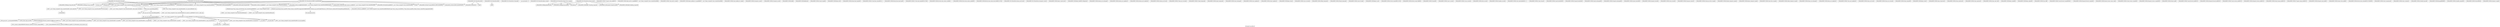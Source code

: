 digraph "Call graph: fix_aveforce.ll" {
	label="Call graph: fix_aveforce.ll";

	Node0x55ee7d870120 [shape=record,label="{_ZN9LAMMPS_NS11FixAveForceC2EPNS_6LAMMPSEiPPc}"];
	Node0x55ee7d870120 -> Node0x55ee7d7e7550;
	Node0x55ee7d870120 -> Node0x55ee7d8503e0;
	Node0x55ee7d870120 -> Node0x55ee7d83edd0;
	Node0x55ee7d870120 -> Node0x55ee7d82d020;
	Node0x55ee7d870120 -> Node0x55ee7d8b8020;
	Node0x55ee7d870120 -> Node0x55ee7d8772f0;
	Node0x55ee7d870120 -> Node0x55ee7d8b82c0;
	Node0x55ee7d870120 -> Node0x55ee7d7e82c0;
	Node0x55ee7d870120 -> Node0x55ee7d7f9ed0;
	Node0x55ee7d870120 -> Node0x55ee7d82bb70;
	Node0x55ee7d870120 -> Node0x55ee7d8ad9b0;
	Node0x55ee7d870120 -> Node0x55ee7d870090;
	Node0x55ee7d870120 -> Node0x55ee7d7e7fd0;
	Node0x55ee7d80a960 [shape=record,label="{_ZdlPv}"];
	Node0x55ee7d80c2c0 [shape=record,label="{_ZN9LAMMPS_NS11FixAveForce7setmaskEv}"];
	Node0x55ee7d80d400 [shape=record,label="{_ZN9LAMMPS_NS11FixAveForce4initEv}"];
	Node0x55ee7d80d400 -> Node0x55ee7d80e6b0;
	Node0x55ee7d80d400 -> Node0x55ee7d8503e0;
	Node0x55ee7d80d400 -> Node0x55ee7d83edd0;
	Node0x55ee7d80d400 -> Node0x55ee7d8b8020;
	Node0x55ee7d80d400 -> Node0x55ee7d8b82c0;
	Node0x55ee7d80d400 -> Node0x55ee7d8772f0;
	Node0x55ee7d80d400 -> Node0x55ee7d8c6b10;
	Node0x55ee7d80d400 -> Node0x55ee7d7e7fd0;
	Node0x55ee7d80d400 -> Node0x55ee7d7f9ed0;
	Node0x55ee7d80d400 -> Node0x55ee7d82bb70;
	Node0x55ee7d80d400 -> Node0x55ee7d8c6a90;
	Node0x55ee7d7e7550 [shape=record,label="{_ZN9LAMMPS_NS3FixC2EPNS_6LAMMPSEiPPc}"];
	Node0x55ee7d8772f0 [shape=record,label="{_ZN9LAMMPS_NS5Error3allERKNSt7__cxx1112basic_stringIcSt11char_traitsIcESaIcEEEiS8_}"];
	Node0x55ee7d8503e0 [shape=record,label="{_ZNSaIcEC1Ev}"];
	Node0x55ee7d83edd0 [shape=record,label="{_ZNSt7__cxx1112basic_stringIcSt11char_traitsIcESaIcEEC2IS3_EEPKcRKS3_}"];
	Node0x55ee7d83edd0 -> Node0x55ee7d7e8c70;
	Node0x55ee7d83edd0 -> Node0x55ee7d7e7900;
	Node0x55ee7d83edd0 -> Node0x55ee7d7e7a80;
	Node0x55ee7d83edd0 -> Node0x55ee7d81c670;
	Node0x55ee7d83edd0 -> Node0x55ee7d8035d0;
	Node0x55ee7d803350 [shape=record,label="{__gxx_personality_v0}"];
	Node0x55ee7d8b82c0 [shape=record,label="{_ZNSt7__cxx1112basic_stringIcSt11char_traitsIcESaIcEED1Ev}"];
	Node0x55ee7d8b8020 [shape=record,label="{_ZNSaIcED1Ev}"];
	Node0x55ee7d7e7fd0 [shape=record,label="{_ZN9LAMMPS_NS5utils8strmatchERKNSt7__cxx1112basic_stringIcSt11char_traitsIcESaIcEEES8_}"];
	Node0x55ee7d7e82c0 [shape=record,label="{_ZN9LAMMPS_NS5utils6strdupERKNSt7__cxx1112basic_stringIcSt11char_traitsIcESaIcEEE}"];
	Node0x55ee7d8ad9b0 [shape=record,label="{strcmp}"];
	Node0x55ee7d870090 [shape=record,label="{_ZN9LAMMPS_NS5utils7numericEPKciS2_bPNS_6LAMMPSE}"];
	Node0x55ee7d82bb70 [shape=record,label="{_ZNK9LAMMPS_NS6Domain16get_region_by_idERKNSt7__cxx1112basic_stringIcSt11char_traitsIcESaIcEEE}"];
	Node0x55ee7d7f9ed0 [shape=record,label="{_ZN9LAMMPS_NS5Error3allIJRPcEEEvRKNSt7__cxx1112basic_stringIcSt11char_traitsIcESaIcEEEiSB_DpOT_}"];
	Node0x55ee7d7f9ed0 -> Node0x55ee7d800230;
	Node0x55ee7d7f9ed0 -> Node0x55ee7d8020c0;
	Node0x55ee7d7f9ed0 -> Node0x55ee7d805aa0;
	Node0x55ee7d82d020 [shape=record,label="{_ZN9LAMMPS_NS3FixD2Ev}"];
	Node0x55ee7d806330 [shape=record,label="{_ZN9LAMMPS_NS11FixAveForceD2Ev}"];
	Node0x55ee7d806330 -> Node0x55ee7d8078e0;
	Node0x55ee7d806330 -> Node0x55ee7d82d020;
	Node0x55ee7d8078e0 [shape=record,label="{_ZdaPv}"];
	Node0x55ee7d809670 [shape=record,label="{_ZN9LAMMPS_NS11FixAveForceD0Ev}"];
	Node0x55ee7d809670 -> Node0x55ee7d80a960;
	Node0x55ee7d80e6b0 [shape=record,label="{_ZN9LAMMPS_NS8Variable4findEPKc}"];
	Node0x55ee7d8c6a90 [shape=record,label="{_ZN9LAMMPS_NS8Variable10equalstyleEi}"];
	Node0x55ee7d8c6b10 [shape=record,label="{__dynamic_cast}"];
	Node0x55ee7d8c6bf0 [shape=record,label="{_ZN9LAMMPS_NS11FixAveForce5setupEi}"];
	Node0x55ee7d8c6bf0 -> Node0x55ee7d8503e0;
	Node0x55ee7d8c6bf0 -> Node0x55ee7d83edd0;
	Node0x55ee7d8c6bf0 -> Node0x55ee7d80f940;
	Node0x55ee7d8c6bf0 -> Node0x55ee7d8c6b10;
	Node0x55ee7d8c6bf0 -> Node0x55ee7d7e7fd0;
	Node0x55ee7d8c6bf0 -> Node0x55ee7d8b82c0;
	Node0x55ee7d8c6bf0 -> Node0x55ee7d8b8020;
	Node0x55ee7d8c6bf0 -> Node0x55ee7d8c6d50;
	Node0x55ee7d8c6d50 [shape=record,label="{_ZN9LAMMPS_NS5Respa13copy_flevel_fEi}"];
	Node0x55ee7d80f940 [shape=record,label="{_ZN9LAMMPS_NS5Respa13copy_f_flevelEi}"];
	Node0x55ee7d812610 [shape=record,label="{_ZN9LAMMPS_NS11FixAveForce9min_setupEi}"];
	Node0x55ee7d8142b0 [shape=record,label="{_ZN9LAMMPS_NS11FixAveForce10post_forceEi}"];
	Node0x55ee7d8142b0 -> Node0x55ee7d8163b0;
	Node0x55ee7d8142b0 -> Node0x55ee7d8180f0;
	Node0x55ee7d8142b0 -> Node0x55ee7d818770;
	Node0x55ee7d8142b0 -> Node0x55ee7d819860;
	Node0x55ee7d8142b0 -> Node0x55ee7d81ab70;
	Node0x55ee7d8142b0 -> Node0x55ee7d81c210;
	Node0x55ee7d8864a0 [shape=record,label="{_ZN9LAMMPS_NS3Fix17unpack_write_gridEiPvPi}"];
	Node0x55ee7d887d00 [shape=record,label="{_ZN9LAMMPS_NS3Fix16get_grid_by_nameERKNSt7__cxx1112basic_stringIcSt11char_traitsIcESaIcEEERi}"];
	Node0x55ee7d88b000 [shape=record,label="{_ZN9LAMMPS_NS3Fix17get_grid_by_indexEi}"];
	Node0x55ee7d88c210 [shape=record,label="{_ZN9LAMMPS_NS3Fix20get_griddata_by_nameEiRKNSt7__cxx1112basic_stringIcSt11char_traitsIcESaIcEEERi}"];
	Node0x55ee7d88d680 [shape=record,label="{_ZN9LAMMPS_NS3Fix21get_griddata_by_indexEi}"];
	Node0x55ee7d88e6f0 [shape=record,label="{_ZN9LAMMPS_NS3Fix14compute_scalarEv}"];
	Node0x55ee7d88fd50 [shape=record,label="{_ZN9LAMMPS_NS3Fix13compute_arrayEii}"];
	Node0x55ee7d891170 [shape=record,label="{_ZN9LAMMPS_NS3Fix3dofEi}"];
	Node0x55ee7d892550 [shape=record,label="{_ZN9LAMMPS_NS3Fix6deformEi}"];
	Node0x55ee7d893590 [shape=record,label="{_ZN9LAMMPS_NS3Fix12reset_targetEd}"];
	Node0x55ee7d8a54d0 [shape=record,label="{_ZN9LAMMPS_NS3Fix8reset_dtEv}"];
	Node0x55ee7d821ac0 [shape=record,label="{_ZN9LAMMPS_NS3Fix16read_data_headerEPc}"];
	Node0x55ee7d8a7cd0 [shape=record,label="{_ZN9LAMMPS_NS3Fix17read_data_sectionEPciS1_i}"];
	Node0x55ee7d823430 [shape=record,label="{_ZN9LAMMPS_NS3Fix20read_data_skip_linesEPc}"];
	Node0x55ee7d8a8ae0 [shape=record,label="{_ZN9LAMMPS_NS3Fix17write_data_headerEP8_IO_FILEi}"];
	Node0x55ee7d8aa820 [shape=record,label="{_ZN9LAMMPS_NS3Fix23write_data_section_sizeEiRiS1_}"];
	Node0x55ee7d8ab300 [shape=record,label="{_ZN9LAMMPS_NS3Fix23write_data_section_packEiPPd}"];
	Node0x55ee7d8aced0 [shape=record,label="{_ZN9LAMMPS_NS3Fix26write_data_section_keywordEiP8_IO_FILE}"];
	Node0x55ee7d8163b0 [shape=record,label="{_ZN9LAMMPS_NS6Region8prematchEv}"];
	Node0x55ee7d8180f0 [shape=record,label="{_ZN9LAMMPS_NS6Region5matchEddd}"];
	Node0x55ee7d818770 [shape=record,label="{MPI_Allreduce}"];
	Node0x55ee7d819860 [shape=record,label="{_ZN9LAMMPS_NS6Modify17clearstep_computeEv}"];
	Node0x55ee7d81ab70 [shape=record,label="{_ZN9LAMMPS_NS8Variable13compute_equalEi}"];
	Node0x55ee7d81c210 [shape=record,label="{_ZN9LAMMPS_NS6Modify15addstep_computeEl}"];
	Node0x55ee7d81ecc0 [shape=record,label="{_ZN9LAMMPS_NS11FixAveForce16post_force_respaEiii}"];
	Node0x55ee7d81ecc0 -> Node0x55ee7d8163b0;
	Node0x55ee7d81ecc0 -> Node0x55ee7d8180f0;
	Node0x55ee7d81ecc0 -> Node0x55ee7d818770;
	Node0x55ee7d823520 [shape=record,label="{_ZN9LAMMPS_NS11FixAveForce14min_post_forceEi}"];
	Node0x55ee7d800d60 [shape=record,label="{_ZN9LAMMPS_NS11FixAveForce14compute_vectorEi}"];
	Node0x55ee7d824530 [shape=record,label="{_ZN9LAMMPS_NS3Fix16post_constructorEv}"];
	Node0x55ee7d8248d0 [shape=record,label="{_ZN9LAMMPS_NS3Fix9init_listEiPNS_9NeighListE}"];
	Node0x55ee7d825d40 [shape=record,label="{_ZN9LAMMPS_NS3Fix18setup_pre_exchangeEv}"];
	Node0x55ee7d827500 [shape=record,label="{_ZN9LAMMPS_NS3Fix18setup_pre_neighborEv}"];
	Node0x55ee7d827e60 [shape=record,label="{_ZN9LAMMPS_NS3Fix19setup_post_neighborEv}"];
	Node0x55ee7d8289d0 [shape=record,label="{_ZN9LAMMPS_NS3Fix15setup_pre_forceEi}"];
	Node0x55ee7d8290d0 [shape=record,label="{_ZN9LAMMPS_NS3Fix17setup_pre_reverseEii}"];
	Node0x55ee7d82d240 [shape=record,label="{_ZN9LAMMPS_NS3Fix17initial_integrateEi}"];
	Node0x55ee7d82f2d0 [shape=record,label="{_ZN9LAMMPS_NS3Fix14post_integrateEv}"];
	Node0x55ee7d830140 [shape=record,label="{_ZN9LAMMPS_NS3Fix12pre_exchangeEv}"];
	Node0x55ee7d830970 [shape=record,label="{_ZN9LAMMPS_NS3Fix12pre_neighborEv}"];
	Node0x55ee7d831fa0 [shape=record,label="{_ZN9LAMMPS_NS3Fix13post_neighborEv}"];
	Node0x55ee7d832d40 [shape=record,label="{_ZN9LAMMPS_NS3Fix9pre_forceEi}"];
	Node0x55ee7d833bc0 [shape=record,label="{_ZN9LAMMPS_NS3Fix11pre_reverseEii}"];
	Node0x55ee7d836380 [shape=record,label="{_ZN9LAMMPS_NS3Fix15final_integrateEv}"];
	Node0x55ee7d837550 [shape=record,label="{_ZN9LAMMPS_NS3Fix15fused_integrateEi}"];
	Node0x55ee7d838a10 [shape=record,label="{_ZN9LAMMPS_NS3Fix11end_of_stepEv}"];
	Node0x55ee7d839240 [shape=record,label="{_ZN9LAMMPS_NS3Fix8post_runEv}"];
	Node0x55ee7d83abb0 [shape=record,label="{_ZN9LAMMPS_NS3Fix13write_restartEP8_IO_FILE}"];
	Node0x55ee7d83b900 [shape=record,label="{_ZN9LAMMPS_NS3Fix18write_restart_fileEPKc}"];
	Node0x55ee7d83c780 [shape=record,label="{_ZN9LAMMPS_NS3Fix7restartEPc}"];
	Node0x55ee7d83dc60 [shape=record,label="{_ZN9LAMMPS_NS3Fix11grow_arraysEi}"];
	Node0x55ee7d83e490 [shape=record,label="{_ZN9LAMMPS_NS3Fix11copy_arraysEiii}"];
	Node0x55ee7d83f180 [shape=record,label="{_ZN9LAMMPS_NS3Fix10set_arraysEi}"];
	Node0x55ee7d8a94b0 [shape=record,label="{_ZN9LAMMPS_NS3Fix13update_arraysEii}"];
	Node0x55ee7d840610 [shape=record,label="{_ZN9LAMMPS_NS3Fix12set_moleculeEiiiPdS1_S1_}"];
	Node0x55ee7d841690 [shape=record,label="{_ZN9LAMMPS_NS3Fix11clear_bonusEv}"];
	Node0x55ee7d841df0 [shape=record,label="{_ZN9LAMMPS_NS3Fix11pack_borderEiPiPd}"];
	Node0x55ee7d8435e0 [shape=record,label="{_ZN9LAMMPS_NS3Fix13unpack_borderEiiPd}"];
	Node0x55ee7d846080 [shape=record,label="{_ZN9LAMMPS_NS3Fix13pack_exchangeEiPd}"];
	Node0x55ee7d847de0 [shape=record,label="{_ZN9LAMMPS_NS3Fix15unpack_exchangeEiPd}"];
	Node0x55ee7d84b380 [shape=record,label="{_ZN9LAMMPS_NS3Fix12pack_restartEiPd}"];
	Node0x55ee7d84ccb0 [shape=record,label="{_ZN9LAMMPS_NS3Fix14unpack_restartEii}"];
	Node0x55ee7d84e4a0 [shape=record,label="{_ZN9LAMMPS_NS3Fix12size_restartEi}"];
	Node0x55ee7d84f110 [shape=record,label="{_ZN9LAMMPS_NS3Fix15maxsize_restartEv}"];
	Node0x55ee7d8504f0 [shape=record,label="{_ZN9LAMMPS_NS3Fix21setup_pre_force_respaEii}"];
	Node0x55ee7d850dc0 [shape=record,label="{_ZN9LAMMPS_NS3Fix23initial_integrate_respaEiii}"];
	Node0x55ee7d851630 [shape=record,label="{_ZN9LAMMPS_NS3Fix20post_integrate_respaEii}"];
	Node0x55ee7d852850 [shape=record,label="{_ZN9LAMMPS_NS3Fix15pre_force_respaEiii}"];
	Node0x55ee7d856e90 [shape=record,label="{_ZN9LAMMPS_NS3Fix21final_integrate_respaEii}"];
	Node0x55ee7d858000 [shape=record,label="{_ZN9LAMMPS_NS3Fix16min_pre_exchangeEv}"];
	Node0x55ee7d858eb0 [shape=record,label="{_ZN9LAMMPS_NS3Fix16min_pre_neighborEv}"];
	Node0x55ee7d859fc0 [shape=record,label="{_ZN9LAMMPS_NS3Fix17min_post_neighborEv}"];
	Node0x55ee7d85aad0 [shape=record,label="{_ZN9LAMMPS_NS3Fix13min_pre_forceEi}"];
	Node0x55ee7d85bb00 [shape=record,label="{_ZN9LAMMPS_NS3Fix15min_pre_reverseEii}"];
	Node0x55ee7d85cb70 [shape=record,label="{_ZN9LAMMPS_NS3Fix10min_energyEPd}"];
	Node0x55ee7d85dc40 [shape=record,label="{_ZN9LAMMPS_NS3Fix9min_storeEv}"];
	Node0x55ee7d85f780 [shape=record,label="{_ZN9LAMMPS_NS3Fix14min_clearstoreEv}"];
	Node0x55ee7d860eb0 [shape=record,label="{_ZN9LAMMPS_NS3Fix13min_pushstoreEv}"];
	Node0x55ee7d864500 [shape=record,label="{_ZN9LAMMPS_NS3Fix12min_popstoreEv}"];
	Node0x55ee7d864ad0 [shape=record,label="{_ZN9LAMMPS_NS3Fix13min_reset_refEv}"];
	Node0x55ee7d865870 [shape=record,label="{_ZN9LAMMPS_NS3Fix8min_stepEdPd}"];
	Node0x55ee7d86a1f0 [shape=record,label="{_ZN9LAMMPS_NS3Fix9max_alphaEPd}"];
	Node0x55ee7d870680 [shape=record,label="{_ZN9LAMMPS_NS3Fix7min_dofEv}"];
	Node0x55ee7d875c80 [shape=record,label="{_ZN9LAMMPS_NS3Fix17pack_forward_commEiPiPdiS1_}"];
	Node0x55ee7d876610 [shape=record,label="{_ZN9LAMMPS_NS3Fix19unpack_forward_commEiiPd}"];
	Node0x55ee7d879110 [shape=record,label="{_ZN9LAMMPS_NS3Fix22pack_reverse_comm_sizeEii}"];
	Node0x55ee7d879d60 [shape=record,label="{_ZN9LAMMPS_NS3Fix17pack_reverse_commEiiPd}"];
	Node0x55ee7d87b9b0 [shape=record,label="{_ZN9LAMMPS_NS3Fix19unpack_reverse_commEiPiPd}"];
	Node0x55ee7d87d420 [shape=record,label="{_ZN9LAMMPS_NS3Fix10reset_gridEv}"];
	Node0x55ee7d87df90 [shape=record,label="{_ZN9LAMMPS_NS3Fix17pack_forward_gridEiPviPi}"];
	Node0x55ee7d87ea70 [shape=record,label="{_ZN9LAMMPS_NS3Fix19unpack_forward_gridEiPviPi}"];
	Node0x55ee7d87f870 [shape=record,label="{_ZN9LAMMPS_NS3Fix17pack_reverse_gridEiPviPi}"];
	Node0x55ee7d8805b0 [shape=record,label="{_ZN9LAMMPS_NS3Fix19unpack_reverse_gridEiPviPi}"];
	Node0x55ee7d881710 [shape=record,label="{_ZN9LAMMPS_NS3Fix15pack_remap_gridEiPviPi}"];
	Node0x55ee7d882590 [shape=record,label="{_ZN9LAMMPS_NS3Fix17unpack_remap_gridEiPviPi}"];
	Node0x55ee7d8833f0 [shape=record,label="{_ZN9LAMMPS_NS3Fix16unpack_read_gridEiPc}"];
	Node0x55ee7d8854f0 [shape=record,label="{_ZN9LAMMPS_NS3Fix15pack_write_gridEiPv}"];
	Node0x55ee7d8aaab0 [shape=record,label="{_ZN9LAMMPS_NS3Fix18write_data_sectionEiP8_IO_FILEiPPdi}"];
	Node0x55ee7d8ab1f0 [shape=record,label="{_ZN9LAMMPS_NS3Fix13zero_momentumEv}"];
	Node0x55ee7d8af220 [shape=record,label="{_ZN9LAMMPS_NS3Fix13zero_rotationEv}"];
	Node0x55ee7d8af7d0 [shape=record,label="{_ZN9LAMMPS_NS3Fix15rebuild_specialEv}"];
	Node0x55ee7d8b1070 [shape=record,label="{_ZN9LAMMPS_NS3Fix5imageERPiRPPd}"];
	Node0x55ee7d8b24c0 [shape=record,label="{_ZN9LAMMPS_NS3Fix12modify_paramEiPPc}"];
	Node0x55ee7d8b2eb0 [shape=record,label="{_ZN9LAMMPS_NS3Fix7extractEPKcRi}"];
	Node0x55ee7d88bc80 [shape=record,label="{_ZN9LAMMPS_NS3Fix12memory_usageEv}"];
	Node0x55ee7d7e8c70 [shape=record,label="{_ZNSt7__cxx1112basic_stringIcSt11char_traitsIcESaIcEE13_M_local_dataEv}"];
	Node0x55ee7d7e7900 [shape=record,label="{_ZNSt7__cxx1112basic_stringIcSt11char_traitsIcESaIcEE12_Alloc_hiderC1EPcRKS3_}"];
	Node0x55ee7d81c670 [shape=record,label="{_ZNSt7__cxx1112basic_stringIcSt11char_traitsIcESaIcEE12_M_constructIPKcEEvT_S8_}"];
	Node0x55ee7d81c670 -> Node0x55ee7d84cd20;
	Node0x55ee7d7e7a80 [shape=record,label="{_ZNSt11char_traitsIcE6lengthEPKc}"];
	Node0x55ee7d7e7a80 -> Node0x55ee7d824180;
	Node0x55ee7d7e7a80 -> Node0x55ee7d81b8a0;
	Node0x55ee7d8035d0 [shape=record,label="{_ZNSt7__cxx1112basic_stringIcSt11char_traitsIcESaIcEE12_Alloc_hiderD2Ev}"];
	Node0x55ee7d8035d0 -> Node0x55ee7d878400;
	Node0x55ee7d84cd20 [shape=record,label="{_ZNSt7__cxx1112basic_stringIcSt11char_traitsIcESaIcEE16_M_construct_auxIPKcEEvT_S8_St12__false_type}"];
	Node0x55ee7d84cd20 -> Node0x55ee7d889e80;
	Node0x55ee7d889e80 [shape=record,label="{_ZNSt7__cxx1112basic_stringIcSt11char_traitsIcESaIcEE12_M_constructIPKcEEvT_S8_St20forward_iterator_tag}"];
	Node0x55ee7d889e80 -> Node0x55ee7d817570;
	Node0x55ee7d889e80 -> Node0x55ee7d877840;
	Node0x55ee7d889e80 -> Node0x55ee7d878810;
	Node0x55ee7d889e80 -> Node0x55ee7d88a720;
	Node0x55ee7d889e80 -> Node0x55ee7d87a2a0;
	Node0x55ee7d889e80 -> Node0x55ee7d8c6580;
	Node0x55ee7d889e80 -> Node0x55ee7d8c6600;
	Node0x55ee7d889e80 -> Node0x55ee7d8c6680;
	Node0x55ee7d889e80 -> Node0x55ee7d8c6700;
	Node0x55ee7d889e80 -> Node0x55ee7d8c7570;
	Node0x55ee7d889e80 -> Node0x55ee7d8c75f0;
	Node0x55ee7d889e80 -> Node0x55ee7d8c7670;
	Node0x55ee7d889e80 -> Node0x55ee7d8c76f0;
	Node0x55ee7d889e80 -> Node0x55ee7d8c7770;
	Node0x55ee7d817570 [shape=record,label="{_ZN9__gnu_cxx17__is_null_pointerIKcEEbPT_}"];
	Node0x55ee7d877840 [shape=record,label="{_ZSt19__throw_logic_errorPKc}"];
	Node0x55ee7d878810 [shape=record,label="{_ZSt8distanceIPKcENSt15iterator_traitsIT_E15difference_typeES3_S3_}"];
	Node0x55ee7d878810 -> Node0x55ee7d8c77f0;
	Node0x55ee7d878810 -> Node0x55ee7d8c7870;
	Node0x55ee7d87a2a0 [shape=record,label="{_ZNSt7__cxx1112basic_stringIcSt11char_traitsIcESaIcEE7_M_dataEPc}"];
	Node0x55ee7d88a720 [shape=record,label="{_ZNSt7__cxx1112basic_stringIcSt11char_traitsIcESaIcEE9_M_createERmm}"];
	Node0x55ee7d8c6580 [shape=record,label="{_ZNSt7__cxx1112basic_stringIcSt11char_traitsIcESaIcEE11_M_capacityEm}"];
	Node0x55ee7d8c6680 [shape=record,label="{_ZNSt7__cxx1112basic_stringIcSt11char_traitsIcESaIcEE13_S_copy_charsEPcPKcS7_}"];
	Node0x55ee7d8c6600 [shape=record,label="{_ZNKSt7__cxx1112basic_stringIcSt11char_traitsIcESaIcEE7_M_dataEv}"];
	Node0x55ee7d8c6700 [shape=record,label="{__cxa_begin_catch}"];
	Node0x55ee7d8c7570 [shape=record,label="{_ZNSt7__cxx1112basic_stringIcSt11char_traitsIcESaIcEE10_M_disposeEv}"];
	Node0x55ee7d8c75f0 [shape=record,label="{__cxa_rethrow}"];
	Node0x55ee7d8c7670 [shape=record,label="{__cxa_end_catch}"];
	Node0x55ee7d8c7770 [shape=record,label="{__clang_call_terminate}"];
	Node0x55ee7d8c7770 -> Node0x55ee7d8c6700;
	Node0x55ee7d8c7770 -> Node0x55ee7d8c78f0;
	Node0x55ee7d8c78f0 [shape=record,label="{_ZSt9terminatev}"];
	Node0x55ee7d8c76f0 [shape=record,label="{_ZNSt7__cxx1112basic_stringIcSt11char_traitsIcESaIcEE13_M_set_lengthEm}"];
	Node0x55ee7d8c7870 [shape=record,label="{_ZSt10__distanceIPKcENSt15iterator_traitsIT_E15difference_typeES3_S3_St26random_access_iterator_tag}"];
	Node0x55ee7d8c77f0 [shape=record,label="{_ZSt19__iterator_categoryIPKcENSt15iterator_traitsIT_E17iterator_categoryERKS3_}"];
	Node0x55ee7d824180 [shape=record,label="{_ZN9__gnu_cxx11char_traitsIcE6lengthEPKc}"];
	Node0x55ee7d824180 -> Node0x55ee7d8c7970;
	Node0x55ee7d81b8a0 [shape=record,label="{strlen}"];
	Node0x55ee7d8c7970 [shape=record,label="{_ZN9__gnu_cxx11char_traitsIcE2eqERKcS3_}"];
	Node0x55ee7d878400 [shape=record,label="{_ZNSaIcED2Ev}"];
	Node0x55ee7d805aa0 [shape=record,label="{_ZN9LAMMPS_NS5Error4_allERKNSt7__cxx1112basic_stringIcSt11char_traitsIcESaIcEEEiN3fmt6v9_lmp17basic_string_viewIcEENSA_17basic_format_argsINSA_20basic_format_contextINSA_8appenderEcEEEE}"];
	Node0x55ee7d800230 [shape=record,label="{_ZN3fmt6v9_lmp17basic_string_viewIcEC2ISt11char_traitsIcESaIcEEERKNSt7__cxx1112basic_stringIcT_T0_EE}"];
	Node0x55ee7d800230 -> Node0x55ee7d8c79f0;
	Node0x55ee7d800230 -> Node0x55ee7d8c7aa0;
	Node0x55ee7d8020c0 [shape=record,label="{_ZN3fmt6v9_lmp16make_format_argsINS0_20basic_format_contextINS0_8appenderEcEEJRPcEEENS0_16format_arg_storeIT_JDpNSt9remove_cvINSt16remove_referenceIT0_E4typeEE4typeEEEEDpOSB_}"];
	Node0x55ee7d8020c0 -> Node0x55ee7d80fe60;
	Node0x55ee7d8c79f0 [shape=record,label="{_ZNKSt7__cxx1112basic_stringIcSt11char_traitsIcESaIcEE4dataEv}"];
	Node0x55ee7d8c7aa0 [shape=record,label="{_ZNKSt7__cxx1112basic_stringIcSt11char_traitsIcESaIcEE4sizeEv}"];
	Node0x55ee7d80fe60 [shape=record,label="{llvm.memcpy.p0.p0.i64}"];
}
